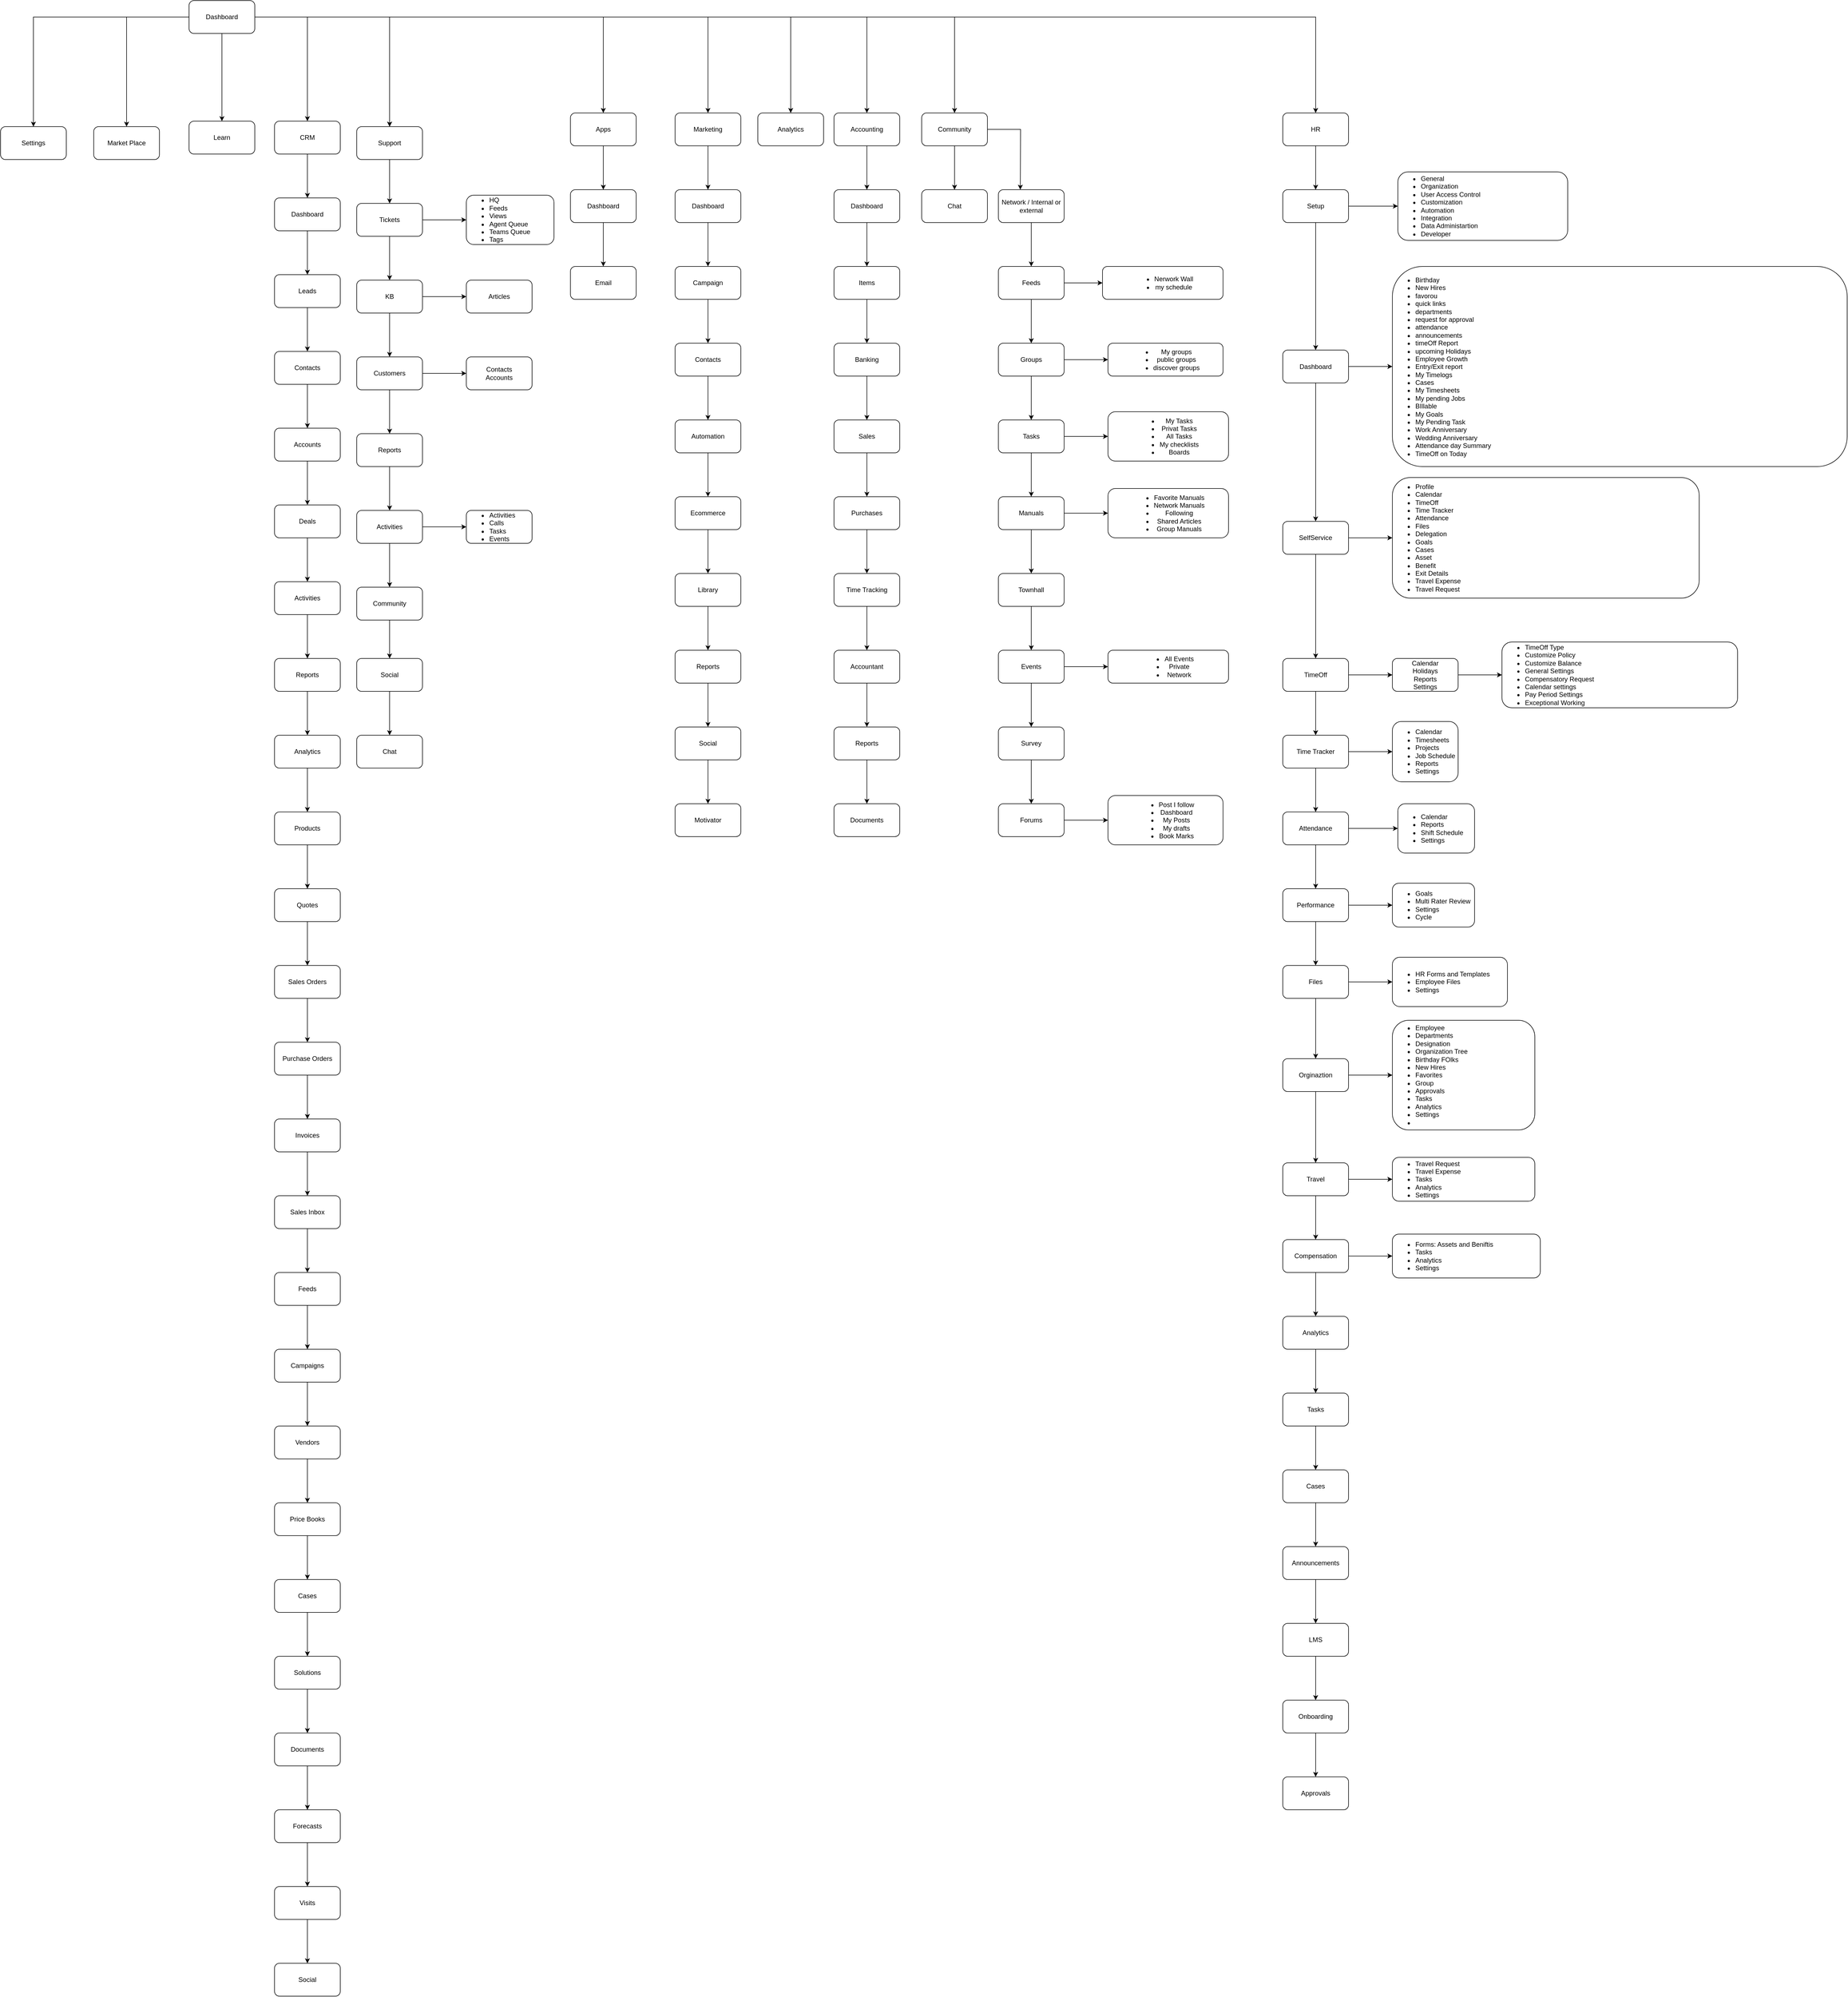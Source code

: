 <mxfile version="13.1.3">
    <diagram id="6hGFLwfOUW9BJ-s0fimq" name="Page-1">
        <mxGraphModel dx="1099" dy="537" grid="1" gridSize="10" guides="1" tooltips="1" connect="1" arrows="1" fold="1" page="1" pageScale="1" pageWidth="827" pageHeight="1169" math="0" shadow="0">
            <root>
                <mxCell id="0"/>
                <mxCell id="1" parent="0"/>
                <mxCell id="5" value="" style="edgeStyle=orthogonalEdgeStyle;rounded=0;orthogonalLoop=1;jettySize=auto;html=1;" parent="1" source="3" target="4" edge="1">
                    <mxGeometry relative="1" as="geometry"/>
                </mxCell>
                <mxCell id="7" value="" style="edgeStyle=orthogonalEdgeStyle;rounded=0;orthogonalLoop=1;jettySize=auto;html=1;" parent="1" source="3" target="6" edge="1">
                    <mxGeometry relative="1" as="geometry"/>
                </mxCell>
                <mxCell id="9" value="" style="edgeStyle=orthogonalEdgeStyle;rounded=0;orthogonalLoop=1;jettySize=auto;html=1;" parent="1" source="3" target="8" edge="1">
                    <mxGeometry relative="1" as="geometry"/>
                </mxCell>
                <mxCell id="11" value="" style="edgeStyle=orthogonalEdgeStyle;rounded=0;orthogonalLoop=1;jettySize=auto;html=1;" parent="1" source="3" target="10" edge="1">
                    <mxGeometry relative="1" as="geometry"/>
                </mxCell>
                <mxCell id="12" value="" style="edgeStyle=orthogonalEdgeStyle;rounded=0;orthogonalLoop=1;jettySize=auto;html=1;" parent="1" source="3" target="10" edge="1">
                    <mxGeometry relative="1" as="geometry"/>
                </mxCell>
                <mxCell id="14" value="" style="edgeStyle=orthogonalEdgeStyle;rounded=0;orthogonalLoop=1;jettySize=auto;html=1;" parent="1" source="3" target="13" edge="1">
                    <mxGeometry relative="1" as="geometry"/>
                </mxCell>
                <mxCell id="16" value="" style="edgeStyle=orthogonalEdgeStyle;rounded=0;orthogonalLoop=1;jettySize=auto;html=1;" parent="1" source="3" target="15" edge="1">
                    <mxGeometry relative="1" as="geometry"/>
                </mxCell>
                <mxCell id="18" value="" style="edgeStyle=orthogonalEdgeStyle;rounded=0;orthogonalLoop=1;jettySize=auto;html=1;" parent="1" source="3" target="17" edge="1">
                    <mxGeometry relative="1" as="geometry"/>
                </mxCell>
                <mxCell id="20" value="" style="edgeStyle=orthogonalEdgeStyle;rounded=0;orthogonalLoop=1;jettySize=auto;html=1;" parent="1" source="3" target="19" edge="1">
                    <mxGeometry relative="1" as="geometry"/>
                </mxCell>
                <mxCell id="22" style="edgeStyle=orthogonalEdgeStyle;rounded=0;orthogonalLoop=1;jettySize=auto;html=1;entryX=0.5;entryY=0;entryDx=0;entryDy=0;" edge="1" parent="1" source="3" target="21">
                    <mxGeometry relative="1" as="geometry"/>
                </mxCell>
                <mxCell id="56" style="edgeStyle=orthogonalEdgeStyle;rounded=0;orthogonalLoop=1;jettySize=auto;html=1;entryX=0.5;entryY=0;entryDx=0;entryDy=0;" edge="1" parent="1" source="3" target="55">
                    <mxGeometry relative="1" as="geometry"/>
                </mxCell>
                <mxCell id="169" style="edgeStyle=orthogonalEdgeStyle;rounded=0;orthogonalLoop=1;jettySize=auto;html=1;" edge="1" parent="1" source="3" target="168">
                    <mxGeometry relative="1" as="geometry"/>
                </mxCell>
                <mxCell id="3" value="Dashboard" style="rounded=1;whiteSpace=wrap;html=1;" parent="1" vertex="1">
                    <mxGeometry x="354" y="40" width="120" height="60" as="geometry"/>
                </mxCell>
                <mxCell id="19" value="Learn" style="rounded=1;whiteSpace=wrap;html=1;" parent="1" vertex="1">
                    <mxGeometry x="354" y="260" width="120" height="60" as="geometry"/>
                </mxCell>
                <mxCell id="165" value="" style="edgeStyle=orthogonalEdgeStyle;rounded=0;orthogonalLoop=1;jettySize=auto;html=1;" edge="1" parent="1" source="17" target="164">
                    <mxGeometry relative="1" as="geometry"/>
                </mxCell>
                <mxCell id="17" value="Apps" style="rounded=1;whiteSpace=wrap;html=1;" parent="1" vertex="1">
                    <mxGeometry x="1050" y="245" width="120" height="60" as="geometry"/>
                </mxCell>
                <mxCell id="167" value="" style="edgeStyle=orthogonalEdgeStyle;rounded=0;orthogonalLoop=1;jettySize=auto;html=1;" edge="1" parent="1" source="164" target="166">
                    <mxGeometry relative="1" as="geometry"/>
                </mxCell>
                <mxCell id="164" value="Dashboard" style="rounded=1;whiteSpace=wrap;html=1;" vertex="1" parent="1">
                    <mxGeometry x="1050" y="385" width="120" height="60" as="geometry"/>
                </mxCell>
                <mxCell id="166" value="Email" style="rounded=1;whiteSpace=wrap;html=1;" vertex="1" parent="1">
                    <mxGeometry x="1050" y="525" width="120" height="60" as="geometry"/>
                </mxCell>
                <mxCell id="93" value="" style="edgeStyle=orthogonalEdgeStyle;rounded=0;orthogonalLoop=1;jettySize=auto;html=1;" edge="1" parent="1" source="15" target="92">
                    <mxGeometry relative="1" as="geometry"/>
                </mxCell>
                <mxCell id="15" value="CRM" style="rounded=1;whiteSpace=wrap;html=1;" parent="1" vertex="1">
                    <mxGeometry x="510" y="260" width="120" height="60" as="geometry"/>
                </mxCell>
                <mxCell id="95" value="" style="edgeStyle=orthogonalEdgeStyle;rounded=0;orthogonalLoop=1;jettySize=auto;html=1;" edge="1" parent="1" source="92" target="94">
                    <mxGeometry relative="1" as="geometry"/>
                </mxCell>
                <mxCell id="92" value="Dashboard" style="rounded=1;whiteSpace=wrap;html=1;" vertex="1" parent="1">
                    <mxGeometry x="510" y="400" width="120" height="60" as="geometry"/>
                </mxCell>
                <mxCell id="97" value="" style="edgeStyle=orthogonalEdgeStyle;rounded=0;orthogonalLoop=1;jettySize=auto;html=1;" edge="1" parent="1" source="94" target="96">
                    <mxGeometry relative="1" as="geometry"/>
                </mxCell>
                <mxCell id="94" value="Leads" style="rounded=1;whiteSpace=wrap;html=1;" vertex="1" parent="1">
                    <mxGeometry x="510" y="540" width="120" height="60" as="geometry"/>
                </mxCell>
                <mxCell id="99" value="" style="edgeStyle=orthogonalEdgeStyle;rounded=0;orthogonalLoop=1;jettySize=auto;html=1;" edge="1" parent="1" source="96" target="98">
                    <mxGeometry relative="1" as="geometry"/>
                </mxCell>
                <mxCell id="96" value="Contacts" style="rounded=1;whiteSpace=wrap;html=1;" vertex="1" parent="1">
                    <mxGeometry x="510" y="680" width="120" height="60" as="geometry"/>
                </mxCell>
                <mxCell id="101" value="" style="edgeStyle=orthogonalEdgeStyle;rounded=0;orthogonalLoop=1;jettySize=auto;html=1;" edge="1" parent="1" source="98" target="100">
                    <mxGeometry relative="1" as="geometry"/>
                </mxCell>
                <mxCell id="98" value="Accounts" style="rounded=1;whiteSpace=wrap;html=1;" vertex="1" parent="1">
                    <mxGeometry x="510" y="820" width="120" height="60" as="geometry"/>
                </mxCell>
                <mxCell id="103" value="" style="edgeStyle=orthogonalEdgeStyle;rounded=0;orthogonalLoop=1;jettySize=auto;html=1;" edge="1" parent="1" source="100" target="102">
                    <mxGeometry relative="1" as="geometry"/>
                </mxCell>
                <mxCell id="100" value="Deals" style="rounded=1;whiteSpace=wrap;html=1;" vertex="1" parent="1">
                    <mxGeometry x="510" y="960" width="120" height="60" as="geometry"/>
                </mxCell>
                <mxCell id="105" value="" style="edgeStyle=orthogonalEdgeStyle;rounded=0;orthogonalLoop=1;jettySize=auto;html=1;" edge="1" parent="1" source="102" target="104">
                    <mxGeometry relative="1" as="geometry"/>
                </mxCell>
                <mxCell id="102" value="Activities" style="rounded=1;whiteSpace=wrap;html=1;" vertex="1" parent="1">
                    <mxGeometry x="510" y="1100" width="120" height="60" as="geometry"/>
                </mxCell>
                <mxCell id="107" value="" style="edgeStyle=orthogonalEdgeStyle;rounded=0;orthogonalLoop=1;jettySize=auto;html=1;" edge="1" parent="1" source="104" target="106">
                    <mxGeometry relative="1" as="geometry"/>
                </mxCell>
                <mxCell id="104" value="Reports" style="rounded=1;whiteSpace=wrap;html=1;" vertex="1" parent="1">
                    <mxGeometry x="510" y="1240" width="120" height="60" as="geometry"/>
                </mxCell>
                <mxCell id="109" value="" style="edgeStyle=orthogonalEdgeStyle;rounded=0;orthogonalLoop=1;jettySize=auto;html=1;" edge="1" parent="1" source="106" target="108">
                    <mxGeometry relative="1" as="geometry"/>
                </mxCell>
                <mxCell id="106" value="Analytics" style="rounded=1;whiteSpace=wrap;html=1;" vertex="1" parent="1">
                    <mxGeometry x="510" y="1380" width="120" height="60" as="geometry"/>
                </mxCell>
                <mxCell id="111" value="" style="edgeStyle=orthogonalEdgeStyle;rounded=0;orthogonalLoop=1;jettySize=auto;html=1;" edge="1" parent="1" source="108" target="110">
                    <mxGeometry relative="1" as="geometry"/>
                </mxCell>
                <mxCell id="108" value="Products" style="rounded=1;whiteSpace=wrap;html=1;" vertex="1" parent="1">
                    <mxGeometry x="510" y="1520" width="120" height="60" as="geometry"/>
                </mxCell>
                <mxCell id="113" value="" style="edgeStyle=orthogonalEdgeStyle;rounded=0;orthogonalLoop=1;jettySize=auto;html=1;" edge="1" parent="1" source="110" target="112">
                    <mxGeometry relative="1" as="geometry"/>
                </mxCell>
                <mxCell id="110" value="Quotes" style="rounded=1;whiteSpace=wrap;html=1;" vertex="1" parent="1">
                    <mxGeometry x="510" y="1660" width="120" height="60" as="geometry"/>
                </mxCell>
                <mxCell id="115" value="" style="edgeStyle=orthogonalEdgeStyle;rounded=0;orthogonalLoop=1;jettySize=auto;html=1;" edge="1" parent="1" source="112" target="114">
                    <mxGeometry relative="1" as="geometry"/>
                </mxCell>
                <mxCell id="112" value="Sales Orders" style="rounded=1;whiteSpace=wrap;html=1;" vertex="1" parent="1">
                    <mxGeometry x="510" y="1800" width="120" height="60" as="geometry"/>
                </mxCell>
                <mxCell id="117" value="" style="edgeStyle=orthogonalEdgeStyle;rounded=0;orthogonalLoop=1;jettySize=auto;html=1;" edge="1" parent="1" source="114" target="116">
                    <mxGeometry relative="1" as="geometry"/>
                </mxCell>
                <mxCell id="114" value="Purchase Orders" style="rounded=1;whiteSpace=wrap;html=1;" vertex="1" parent="1">
                    <mxGeometry x="510" y="1940" width="120" height="60" as="geometry"/>
                </mxCell>
                <mxCell id="119" value="" style="edgeStyle=orthogonalEdgeStyle;rounded=0;orthogonalLoop=1;jettySize=auto;html=1;" edge="1" parent="1" source="116" target="118">
                    <mxGeometry relative="1" as="geometry"/>
                </mxCell>
                <mxCell id="116" value="Invoices" style="rounded=1;whiteSpace=wrap;html=1;" vertex="1" parent="1">
                    <mxGeometry x="510" y="2080" width="120" height="60" as="geometry"/>
                </mxCell>
                <mxCell id="121" value="" style="edgeStyle=orthogonalEdgeStyle;rounded=0;orthogonalLoop=1;jettySize=auto;html=1;" edge="1" parent="1" source="118" target="120">
                    <mxGeometry relative="1" as="geometry"/>
                </mxCell>
                <mxCell id="118" value="Sales Inbox" style="rounded=1;whiteSpace=wrap;html=1;" vertex="1" parent="1">
                    <mxGeometry x="510" y="2220" width="120" height="60" as="geometry"/>
                </mxCell>
                <mxCell id="123" value="" style="edgeStyle=orthogonalEdgeStyle;rounded=0;orthogonalLoop=1;jettySize=auto;html=1;" edge="1" parent="1" source="120" target="122">
                    <mxGeometry relative="1" as="geometry"/>
                </mxCell>
                <mxCell id="120" value="Feeds" style="rounded=1;whiteSpace=wrap;html=1;" vertex="1" parent="1">
                    <mxGeometry x="510" y="2360" width="120" height="60" as="geometry"/>
                </mxCell>
                <mxCell id="125" value="" style="edgeStyle=orthogonalEdgeStyle;rounded=0;orthogonalLoop=1;jettySize=auto;html=1;" edge="1" parent="1" source="122" target="124">
                    <mxGeometry relative="1" as="geometry"/>
                </mxCell>
                <mxCell id="122" value="Campaigns" style="rounded=1;whiteSpace=wrap;html=1;" vertex="1" parent="1">
                    <mxGeometry x="510" y="2500" width="120" height="60" as="geometry"/>
                </mxCell>
                <mxCell id="127" value="" style="edgeStyle=orthogonalEdgeStyle;rounded=0;orthogonalLoop=1;jettySize=auto;html=1;" edge="1" parent="1" source="124" target="126">
                    <mxGeometry relative="1" as="geometry"/>
                </mxCell>
                <mxCell id="124" value="Vendors" style="rounded=1;whiteSpace=wrap;html=1;" vertex="1" parent="1">
                    <mxGeometry x="510" y="2640" width="120" height="60" as="geometry"/>
                </mxCell>
                <mxCell id="129" value="" style="edgeStyle=orthogonalEdgeStyle;rounded=0;orthogonalLoop=1;jettySize=auto;html=1;" edge="1" parent="1" source="126" target="128">
                    <mxGeometry relative="1" as="geometry"/>
                </mxCell>
                <mxCell id="126" value="Price Books" style="rounded=1;whiteSpace=wrap;html=1;" vertex="1" parent="1">
                    <mxGeometry x="510" y="2780" width="120" height="60" as="geometry"/>
                </mxCell>
                <mxCell id="131" value="" style="edgeStyle=orthogonalEdgeStyle;rounded=0;orthogonalLoop=1;jettySize=auto;html=1;" edge="1" parent="1" source="128" target="130">
                    <mxGeometry relative="1" as="geometry"/>
                </mxCell>
                <mxCell id="128" value="Cases" style="rounded=1;whiteSpace=wrap;html=1;" vertex="1" parent="1">
                    <mxGeometry x="510" y="2920" width="120" height="60" as="geometry"/>
                </mxCell>
                <mxCell id="133" value="" style="edgeStyle=orthogonalEdgeStyle;rounded=0;orthogonalLoop=1;jettySize=auto;html=1;" edge="1" parent="1" source="130" target="132">
                    <mxGeometry relative="1" as="geometry"/>
                </mxCell>
                <mxCell id="130" value="Solutions" style="rounded=1;whiteSpace=wrap;html=1;" vertex="1" parent="1">
                    <mxGeometry x="510" y="3060" width="120" height="60" as="geometry"/>
                </mxCell>
                <mxCell id="135" value="" style="edgeStyle=orthogonalEdgeStyle;rounded=0;orthogonalLoop=1;jettySize=auto;html=1;" edge="1" parent="1" source="132" target="134">
                    <mxGeometry relative="1" as="geometry"/>
                </mxCell>
                <mxCell id="132" value="Documents" style="rounded=1;whiteSpace=wrap;html=1;" vertex="1" parent="1">
                    <mxGeometry x="510" y="3200" width="120" height="60" as="geometry"/>
                </mxCell>
                <mxCell id="137" value="" style="edgeStyle=orthogonalEdgeStyle;rounded=0;orthogonalLoop=1;jettySize=auto;html=1;" edge="1" parent="1" source="134" target="136">
                    <mxGeometry relative="1" as="geometry"/>
                </mxCell>
                <mxCell id="134" value="Forecasts" style="rounded=1;whiteSpace=wrap;html=1;" vertex="1" parent="1">
                    <mxGeometry x="510" y="3340" width="120" height="60" as="geometry"/>
                </mxCell>
                <mxCell id="139" value="" style="edgeStyle=orthogonalEdgeStyle;rounded=0;orthogonalLoop=1;jettySize=auto;html=1;" edge="1" parent="1" source="136" target="138">
                    <mxGeometry relative="1" as="geometry"/>
                </mxCell>
                <mxCell id="136" value="Visits" style="rounded=1;whiteSpace=wrap;html=1;" vertex="1" parent="1">
                    <mxGeometry x="510" y="3480" width="120" height="60" as="geometry"/>
                </mxCell>
                <mxCell id="138" value="Social" style="rounded=1;whiteSpace=wrap;html=1;" vertex="1" parent="1">
                    <mxGeometry x="510" y="3620" width="120" height="60" as="geometry"/>
                </mxCell>
                <mxCell id="13" value="Analytics" style="rounded=1;whiteSpace=wrap;html=1;" parent="1" vertex="1">
                    <mxGeometry x="1392" y="245" width="120" height="60" as="geometry"/>
                </mxCell>
                <mxCell id="141" value="" style="edgeStyle=orthogonalEdgeStyle;rounded=0;orthogonalLoop=1;jettySize=auto;html=1;" edge="1" parent="1" source="10" target="140">
                    <mxGeometry relative="1" as="geometry"/>
                </mxCell>
                <mxCell id="10" value="Support" style="rounded=1;whiteSpace=wrap;html=1;" parent="1" vertex="1">
                    <mxGeometry x="660" y="270" width="120" height="60" as="geometry"/>
                </mxCell>
                <mxCell id="143" value="" style="edgeStyle=orthogonalEdgeStyle;rounded=0;orthogonalLoop=1;jettySize=auto;html=1;" edge="1" parent="1" source="140" target="142">
                    <mxGeometry relative="1" as="geometry"/>
                </mxCell>
                <mxCell id="145" value="" style="edgeStyle=orthogonalEdgeStyle;rounded=0;orthogonalLoop=1;jettySize=auto;html=1;" edge="1" parent="1" source="140" target="144">
                    <mxGeometry relative="1" as="geometry"/>
                </mxCell>
                <mxCell id="140" value="Tickets" style="rounded=1;whiteSpace=wrap;html=1;" vertex="1" parent="1">
                    <mxGeometry x="660" y="410" width="120" height="60" as="geometry"/>
                </mxCell>
                <mxCell id="147" value="" style="edgeStyle=orthogonalEdgeStyle;rounded=0;orthogonalLoop=1;jettySize=auto;html=1;" edge="1" parent="1" source="144" target="146">
                    <mxGeometry relative="1" as="geometry"/>
                </mxCell>
                <mxCell id="149" value="" style="edgeStyle=orthogonalEdgeStyle;rounded=0;orthogonalLoop=1;jettySize=auto;html=1;" edge="1" parent="1" source="144" target="148">
                    <mxGeometry relative="1" as="geometry"/>
                </mxCell>
                <mxCell id="144" value="KB" style="rounded=1;whiteSpace=wrap;html=1;" vertex="1" parent="1">
                    <mxGeometry x="660" y="550" width="120" height="60" as="geometry"/>
                </mxCell>
                <mxCell id="151" value="" style="edgeStyle=orthogonalEdgeStyle;rounded=0;orthogonalLoop=1;jettySize=auto;html=1;" edge="1" parent="1" source="148" target="150">
                    <mxGeometry relative="1" as="geometry"/>
                </mxCell>
                <mxCell id="153" value="" style="edgeStyle=orthogonalEdgeStyle;rounded=0;orthogonalLoop=1;jettySize=auto;html=1;" edge="1" parent="1" source="148" target="152">
                    <mxGeometry relative="1" as="geometry"/>
                </mxCell>
                <mxCell id="148" value="Customers" style="rounded=1;whiteSpace=wrap;html=1;" vertex="1" parent="1">
                    <mxGeometry x="660" y="690" width="120" height="60" as="geometry"/>
                </mxCell>
                <mxCell id="155" value="" style="edgeStyle=orthogonalEdgeStyle;rounded=0;orthogonalLoop=1;jettySize=auto;html=1;" edge="1" parent="1" source="152" target="154">
                    <mxGeometry relative="1" as="geometry"/>
                </mxCell>
                <mxCell id="152" value="Reports" style="rounded=1;whiteSpace=wrap;html=1;" vertex="1" parent="1">
                    <mxGeometry x="660" y="830" width="120" height="60" as="geometry"/>
                </mxCell>
                <mxCell id="157" value="" style="edgeStyle=orthogonalEdgeStyle;rounded=0;orthogonalLoop=1;jettySize=auto;html=1;" edge="1" parent="1" source="154" target="156">
                    <mxGeometry relative="1" as="geometry"/>
                </mxCell>
                <mxCell id="159" value="" style="edgeStyle=orthogonalEdgeStyle;rounded=0;orthogonalLoop=1;jettySize=auto;html=1;" edge="1" parent="1" source="154" target="158">
                    <mxGeometry relative="1" as="geometry"/>
                </mxCell>
                <mxCell id="154" value="Activities" style="rounded=1;whiteSpace=wrap;html=1;" vertex="1" parent="1">
                    <mxGeometry x="660" y="970" width="120" height="60" as="geometry"/>
                </mxCell>
                <mxCell id="161" value="" style="edgeStyle=orthogonalEdgeStyle;rounded=0;orthogonalLoop=1;jettySize=auto;html=1;" edge="1" parent="1" source="158" target="160">
                    <mxGeometry relative="1" as="geometry"/>
                </mxCell>
                <mxCell id="158" value="Community" style="rounded=1;whiteSpace=wrap;html=1;" vertex="1" parent="1">
                    <mxGeometry x="660" y="1110" width="120" height="60" as="geometry"/>
                </mxCell>
                <mxCell id="163" value="" style="edgeStyle=orthogonalEdgeStyle;rounded=0;orthogonalLoop=1;jettySize=auto;html=1;" edge="1" parent="1" source="160" target="162">
                    <mxGeometry relative="1" as="geometry"/>
                </mxCell>
                <mxCell id="160" value="Social" style="rounded=1;whiteSpace=wrap;html=1;" vertex="1" parent="1">
                    <mxGeometry x="660" y="1240" width="120" height="60" as="geometry"/>
                </mxCell>
                <mxCell id="162" value="Chat" style="rounded=1;whiteSpace=wrap;html=1;" vertex="1" parent="1">
                    <mxGeometry x="660" y="1380" width="120" height="60" as="geometry"/>
                </mxCell>
                <mxCell id="156" value="&lt;ul&gt;&lt;li&gt;Activities&lt;/li&gt;&lt;li&gt;Calls&lt;/li&gt;&lt;li&gt;Tasks&lt;/li&gt;&lt;li&gt;Events&lt;/li&gt;&lt;/ul&gt;" style="rounded=1;whiteSpace=wrap;html=1;align=left;" vertex="1" parent="1">
                    <mxGeometry x="860" y="970" width="120" height="60" as="geometry"/>
                </mxCell>
                <mxCell id="150" value="Contacts&lt;br&gt;Accounts" style="rounded=1;whiteSpace=wrap;html=1;" vertex="1" parent="1">
                    <mxGeometry x="860" y="690" width="120" height="60" as="geometry"/>
                </mxCell>
                <mxCell id="146" value="Articles" style="rounded=1;whiteSpace=wrap;html=1;" vertex="1" parent="1">
                    <mxGeometry x="860" y="550" width="120" height="60" as="geometry"/>
                </mxCell>
                <mxCell id="142" value="&lt;ul&gt;&lt;li&gt;HQ&lt;/li&gt;&lt;li&gt;Feeds&lt;/li&gt;&lt;li&gt;Views&lt;/li&gt;&lt;li&gt;Agent Queue&lt;/li&gt;&lt;li&gt;Teams Queue&lt;/li&gt;&lt;li&gt;Tags&lt;/li&gt;&lt;/ul&gt;" style="rounded=1;whiteSpace=wrap;html=1;align=left;" vertex="1" parent="1">
                    <mxGeometry x="860" y="395" width="160" height="90" as="geometry"/>
                </mxCell>
                <mxCell id="8" value="Market Place" style="rounded=1;whiteSpace=wrap;html=1;" parent="1" vertex="1">
                    <mxGeometry x="180" y="270" width="120" height="60" as="geometry"/>
                </mxCell>
                <mxCell id="42" value="" style="edgeStyle=orthogonalEdgeStyle;rounded=0;orthogonalLoop=1;jettySize=auto;html=1;" edge="1" parent="1" source="6" target="41">
                    <mxGeometry relative="1" as="geometry"/>
                </mxCell>
                <mxCell id="6" value="Marketing" style="rounded=1;whiteSpace=wrap;html=1;" parent="1" vertex="1">
                    <mxGeometry x="1241" y="245" width="120" height="60" as="geometry"/>
                </mxCell>
                <mxCell id="44" value="" style="edgeStyle=orthogonalEdgeStyle;rounded=0;orthogonalLoop=1;jettySize=auto;html=1;" edge="1" parent="1" source="41" target="43">
                    <mxGeometry relative="1" as="geometry"/>
                </mxCell>
                <mxCell id="41" value="Dashboard" style="rounded=1;whiteSpace=wrap;html=1;" vertex="1" parent="1">
                    <mxGeometry x="1241" y="385" width="120" height="60" as="geometry"/>
                </mxCell>
                <mxCell id="46" value="" style="edgeStyle=orthogonalEdgeStyle;rounded=0;orthogonalLoop=1;jettySize=auto;html=1;" edge="1" parent="1" source="43" target="45">
                    <mxGeometry relative="1" as="geometry"/>
                </mxCell>
                <mxCell id="43" value="Campaign" style="rounded=1;whiteSpace=wrap;html=1;" vertex="1" parent="1">
                    <mxGeometry x="1241" y="525" width="120" height="60" as="geometry"/>
                </mxCell>
                <mxCell id="48" value="" style="edgeStyle=orthogonalEdgeStyle;rounded=0;orthogonalLoop=1;jettySize=auto;html=1;" edge="1" parent="1" source="45" target="47">
                    <mxGeometry relative="1" as="geometry"/>
                </mxCell>
                <mxCell id="45" value="Contacts" style="rounded=1;whiteSpace=wrap;html=1;" vertex="1" parent="1">
                    <mxGeometry x="1241" y="665" width="120" height="60" as="geometry"/>
                </mxCell>
                <mxCell id="50" value="" style="edgeStyle=orthogonalEdgeStyle;rounded=0;orthogonalLoop=1;jettySize=auto;html=1;" edge="1" parent="1" source="47" target="49">
                    <mxGeometry relative="1" as="geometry"/>
                </mxCell>
                <mxCell id="47" value="Automation" style="rounded=1;whiteSpace=wrap;html=1;" vertex="1" parent="1">
                    <mxGeometry x="1241" y="805" width="120" height="60" as="geometry"/>
                </mxCell>
                <mxCell id="52" value="" style="edgeStyle=orthogonalEdgeStyle;rounded=0;orthogonalLoop=1;jettySize=auto;html=1;" edge="1" parent="1" source="49" target="51">
                    <mxGeometry relative="1" as="geometry"/>
                </mxCell>
                <mxCell id="49" value="Ecommerce" style="rounded=1;whiteSpace=wrap;html=1;" vertex="1" parent="1">
                    <mxGeometry x="1241" y="945" width="120" height="60" as="geometry"/>
                </mxCell>
                <mxCell id="54" value="" style="edgeStyle=orthogonalEdgeStyle;rounded=0;orthogonalLoop=1;jettySize=auto;html=1;" edge="1" parent="1" source="51" target="53">
                    <mxGeometry relative="1" as="geometry"/>
                </mxCell>
                <mxCell id="51" value="Library" style="rounded=1;whiteSpace=wrap;html=1;" vertex="1" parent="1">
                    <mxGeometry x="1241" y="1085" width="120" height="60" as="geometry"/>
                </mxCell>
                <mxCell id="231" value="" style="edgeStyle=orthogonalEdgeStyle;rounded=0;orthogonalLoop=1;jettySize=auto;html=1;" edge="1" parent="1" source="53" target="230">
                    <mxGeometry relative="1" as="geometry"/>
                </mxCell>
                <mxCell id="53" value="Reports" style="rounded=1;whiteSpace=wrap;html=1;" vertex="1" parent="1">
                    <mxGeometry x="1241" y="1225" width="120" height="60" as="geometry"/>
                </mxCell>
                <mxCell id="233" value="" style="edgeStyle=orthogonalEdgeStyle;rounded=0;orthogonalLoop=1;jettySize=auto;html=1;" edge="1" parent="1" source="230" target="232">
                    <mxGeometry relative="1" as="geometry"/>
                </mxCell>
                <mxCell id="230" value="Social" style="rounded=1;whiteSpace=wrap;html=1;" vertex="1" parent="1">
                    <mxGeometry x="1241" y="1365" width="120" height="60" as="geometry"/>
                </mxCell>
                <mxCell id="232" value="Motivator" style="rounded=1;whiteSpace=wrap;html=1;" vertex="1" parent="1">
                    <mxGeometry x="1241" y="1505" width="120" height="60" as="geometry"/>
                </mxCell>
                <mxCell id="4" value="Settings" style="rounded=1;whiteSpace=wrap;html=1;" parent="1" vertex="1">
                    <mxGeometry x="10" y="270" width="120" height="60" as="geometry"/>
                </mxCell>
                <mxCell id="24" value="" style="edgeStyle=orthogonalEdgeStyle;rounded=0;orthogonalLoop=1;jettySize=auto;html=1;" edge="1" parent="1" source="21" target="23">
                    <mxGeometry relative="1" as="geometry"/>
                </mxCell>
                <mxCell id="21" value="Accounting" style="rounded=1;whiteSpace=wrap;html=1;" vertex="1" parent="1">
                    <mxGeometry x="1531" y="245" width="120" height="60" as="geometry"/>
                </mxCell>
                <mxCell id="26" value="" style="edgeStyle=orthogonalEdgeStyle;rounded=0;orthogonalLoop=1;jettySize=auto;html=1;" edge="1" parent="1" source="23" target="25">
                    <mxGeometry relative="1" as="geometry"/>
                </mxCell>
                <mxCell id="23" value="Dashboard" style="rounded=1;whiteSpace=wrap;html=1;" vertex="1" parent="1">
                    <mxGeometry x="1531" y="385" width="120" height="60" as="geometry"/>
                </mxCell>
                <mxCell id="28" value="" style="edgeStyle=orthogonalEdgeStyle;rounded=0;orthogonalLoop=1;jettySize=auto;html=1;" edge="1" parent="1" source="25" target="27">
                    <mxGeometry relative="1" as="geometry"/>
                </mxCell>
                <mxCell id="25" value="Items" style="rounded=1;whiteSpace=wrap;html=1;" vertex="1" parent="1">
                    <mxGeometry x="1531" y="525" width="120" height="60" as="geometry"/>
                </mxCell>
                <mxCell id="30" value="" style="edgeStyle=orthogonalEdgeStyle;rounded=0;orthogonalLoop=1;jettySize=auto;html=1;" edge="1" parent="1" source="27" target="29">
                    <mxGeometry relative="1" as="geometry"/>
                </mxCell>
                <mxCell id="27" value="Banking" style="rounded=1;whiteSpace=wrap;html=1;" vertex="1" parent="1">
                    <mxGeometry x="1531" y="665" width="120" height="60" as="geometry"/>
                </mxCell>
                <mxCell id="32" value="" style="edgeStyle=orthogonalEdgeStyle;rounded=0;orthogonalLoop=1;jettySize=auto;html=1;" edge="1" parent="1" source="29" target="31">
                    <mxGeometry relative="1" as="geometry"/>
                </mxCell>
                <mxCell id="29" value="Sales" style="rounded=1;whiteSpace=wrap;html=1;" vertex="1" parent="1">
                    <mxGeometry x="1531" y="805" width="120" height="60" as="geometry"/>
                </mxCell>
                <mxCell id="34" value="" style="edgeStyle=orthogonalEdgeStyle;rounded=0;orthogonalLoop=1;jettySize=auto;html=1;" edge="1" parent="1" source="31" target="33">
                    <mxGeometry relative="1" as="geometry"/>
                </mxCell>
                <mxCell id="31" value="Purchases" style="rounded=1;whiteSpace=wrap;html=1;" vertex="1" parent="1">
                    <mxGeometry x="1531" y="945" width="120" height="60" as="geometry"/>
                </mxCell>
                <mxCell id="36" value="" style="edgeStyle=orthogonalEdgeStyle;rounded=0;orthogonalLoop=1;jettySize=auto;html=1;" edge="1" parent="1" source="33" target="35">
                    <mxGeometry relative="1" as="geometry"/>
                </mxCell>
                <mxCell id="33" value="Time Tracking" style="rounded=1;whiteSpace=wrap;html=1;" vertex="1" parent="1">
                    <mxGeometry x="1531" y="1085" width="120" height="60" as="geometry"/>
                </mxCell>
                <mxCell id="38" value="" style="edgeStyle=orthogonalEdgeStyle;rounded=0;orthogonalLoop=1;jettySize=auto;html=1;" edge="1" parent="1" source="35" target="37">
                    <mxGeometry relative="1" as="geometry"/>
                </mxCell>
                <mxCell id="35" value="Accountant" style="rounded=1;whiteSpace=wrap;html=1;" vertex="1" parent="1">
                    <mxGeometry x="1531" y="1225" width="120" height="60" as="geometry"/>
                </mxCell>
                <mxCell id="40" value="" style="edgeStyle=orthogonalEdgeStyle;rounded=0;orthogonalLoop=1;jettySize=auto;html=1;" edge="1" parent="1" source="37" target="39">
                    <mxGeometry relative="1" as="geometry"/>
                </mxCell>
                <mxCell id="37" value="Reports" style="rounded=1;whiteSpace=wrap;html=1;" vertex="1" parent="1">
                    <mxGeometry x="1531" y="1365" width="120" height="60" as="geometry"/>
                </mxCell>
                <mxCell id="39" value="Documents" style="rounded=1;whiteSpace=wrap;html=1;" vertex="1" parent="1">
                    <mxGeometry x="1531" y="1505" width="120" height="60" as="geometry"/>
                </mxCell>
                <mxCell id="58" value="" style="edgeStyle=orthogonalEdgeStyle;rounded=0;orthogonalLoop=1;jettySize=auto;html=1;" edge="1" parent="1" source="55" target="57">
                    <mxGeometry relative="1" as="geometry"/>
                </mxCell>
                <mxCell id="61" style="edgeStyle=orthogonalEdgeStyle;rounded=0;orthogonalLoop=1;jettySize=auto;html=1;" edge="1" parent="1" source="55">
                    <mxGeometry relative="1" as="geometry">
                        <mxPoint x="1871" y="385" as="targetPoint"/>
                    </mxGeometry>
                </mxCell>
                <mxCell id="55" value="Community" style="rounded=1;whiteSpace=wrap;html=1;" vertex="1" parent="1">
                    <mxGeometry x="1691" y="245" width="120" height="60" as="geometry"/>
                </mxCell>
                <mxCell id="57" value="Chat" style="rounded=1;whiteSpace=wrap;html=1;" vertex="1" parent="1">
                    <mxGeometry x="1691" y="385" width="120" height="60" as="geometry"/>
                </mxCell>
                <mxCell id="64" value="" style="edgeStyle=orthogonalEdgeStyle;rounded=0;orthogonalLoop=1;jettySize=auto;html=1;" edge="1" parent="1" source="62" target="63">
                    <mxGeometry relative="1" as="geometry"/>
                </mxCell>
                <mxCell id="62" value="Network / Internal or external" style="rounded=1;whiteSpace=wrap;html=1;" vertex="1" parent="1">
                    <mxGeometry x="1831" y="385" width="120" height="60" as="geometry"/>
                </mxCell>
                <mxCell id="66" value="" style="edgeStyle=orthogonalEdgeStyle;rounded=0;orthogonalLoop=1;jettySize=auto;html=1;" edge="1" parent="1" source="63" target="65">
                    <mxGeometry relative="1" as="geometry"/>
                </mxCell>
                <mxCell id="69" value="" style="edgeStyle=orthogonalEdgeStyle;rounded=0;orthogonalLoop=1;jettySize=auto;html=1;" edge="1" parent="1" source="63" target="68">
                    <mxGeometry relative="1" as="geometry"/>
                </mxCell>
                <mxCell id="63" value="Feeds" style="rounded=1;whiteSpace=wrap;html=1;" vertex="1" parent="1">
                    <mxGeometry x="1831" y="525" width="120" height="60" as="geometry"/>
                </mxCell>
                <mxCell id="71" value="" style="edgeStyle=orthogonalEdgeStyle;rounded=0;orthogonalLoop=1;jettySize=auto;html=1;" edge="1" parent="1" source="68" target="70">
                    <mxGeometry relative="1" as="geometry"/>
                </mxCell>
                <mxCell id="73" value="" style="edgeStyle=orthogonalEdgeStyle;rounded=0;orthogonalLoop=1;jettySize=auto;html=1;" edge="1" parent="1" source="68" target="72">
                    <mxGeometry relative="1" as="geometry"/>
                </mxCell>
                <mxCell id="68" value="Groups" style="rounded=1;whiteSpace=wrap;html=1;" vertex="1" parent="1">
                    <mxGeometry x="1831" y="665" width="120" height="60" as="geometry"/>
                </mxCell>
                <mxCell id="75" value="" style="edgeStyle=orthogonalEdgeStyle;rounded=0;orthogonalLoop=1;jettySize=auto;html=1;" edge="1" parent="1" source="72" target="74">
                    <mxGeometry relative="1" as="geometry"/>
                </mxCell>
                <mxCell id="77" value="" style="edgeStyle=orthogonalEdgeStyle;rounded=0;orthogonalLoop=1;jettySize=auto;html=1;" edge="1" parent="1" source="72" target="76">
                    <mxGeometry relative="1" as="geometry"/>
                </mxCell>
                <mxCell id="72" value="Tasks" style="rounded=1;whiteSpace=wrap;html=1;" vertex="1" parent="1">
                    <mxGeometry x="1831" y="805" width="120" height="60" as="geometry"/>
                </mxCell>
                <mxCell id="79" value="" style="edgeStyle=orthogonalEdgeStyle;rounded=0;orthogonalLoop=1;jettySize=auto;html=1;" edge="1" parent="1" source="76" target="78">
                    <mxGeometry relative="1" as="geometry"/>
                </mxCell>
                <mxCell id="81" value="" style="edgeStyle=orthogonalEdgeStyle;rounded=0;orthogonalLoop=1;jettySize=auto;html=1;" edge="1" parent="1" source="76" target="80">
                    <mxGeometry relative="1" as="geometry"/>
                </mxCell>
                <mxCell id="76" value="Manuals" style="rounded=1;whiteSpace=wrap;html=1;" vertex="1" parent="1">
                    <mxGeometry x="1831" y="945" width="120" height="60" as="geometry"/>
                </mxCell>
                <mxCell id="83" value="" style="edgeStyle=orthogonalEdgeStyle;rounded=0;orthogonalLoop=1;jettySize=auto;html=1;" edge="1" parent="1" source="80" target="82">
                    <mxGeometry relative="1" as="geometry"/>
                </mxCell>
                <mxCell id="80" value="Townhall" style="rounded=1;whiteSpace=wrap;html=1;" vertex="1" parent="1">
                    <mxGeometry x="1831" y="1085" width="120" height="60" as="geometry"/>
                </mxCell>
                <mxCell id="85" value="" style="edgeStyle=orthogonalEdgeStyle;rounded=0;orthogonalLoop=1;jettySize=auto;html=1;" edge="1" parent="1" source="82" target="84">
                    <mxGeometry relative="1" as="geometry"/>
                </mxCell>
                <mxCell id="87" value="" style="edgeStyle=orthogonalEdgeStyle;rounded=0;orthogonalLoop=1;jettySize=auto;html=1;" edge="1" parent="1" source="82" target="86">
                    <mxGeometry relative="1" as="geometry"/>
                </mxCell>
                <mxCell id="82" value="Events" style="rounded=1;whiteSpace=wrap;html=1;" vertex="1" parent="1">
                    <mxGeometry x="1831" y="1225" width="120" height="60" as="geometry"/>
                </mxCell>
                <mxCell id="89" value="" style="edgeStyle=orthogonalEdgeStyle;rounded=0;orthogonalLoop=1;jettySize=auto;html=1;" edge="1" parent="1" source="86" target="88">
                    <mxGeometry relative="1" as="geometry"/>
                </mxCell>
                <mxCell id="86" value="Survey" style="rounded=1;whiteSpace=wrap;html=1;" vertex="1" parent="1">
                    <mxGeometry x="1831" y="1365" width="120" height="60" as="geometry"/>
                </mxCell>
                <mxCell id="91" value="" style="edgeStyle=orthogonalEdgeStyle;rounded=0;orthogonalLoop=1;jettySize=auto;html=1;" edge="1" parent="1" source="88" target="90">
                    <mxGeometry relative="1" as="geometry"/>
                </mxCell>
                <mxCell id="88" value="Forums" style="rounded=1;whiteSpace=wrap;html=1;" vertex="1" parent="1">
                    <mxGeometry x="1831" y="1505" width="120" height="60" as="geometry"/>
                </mxCell>
                <mxCell id="90" value="&lt;ul&gt;&lt;li&gt;Post I follow&lt;/li&gt;&lt;li&gt;Dashboard&lt;/li&gt;&lt;li&gt;My Posts&lt;/li&gt;&lt;li&gt;My drafts&lt;/li&gt;&lt;li&gt;Book Marks&lt;/li&gt;&lt;/ul&gt;" style="rounded=1;whiteSpace=wrap;html=1;" vertex="1" parent="1">
                    <mxGeometry x="2031" y="1490" width="210" height="90" as="geometry"/>
                </mxCell>
                <mxCell id="84" value="&lt;ul&gt;&lt;li&gt;All Events&lt;/li&gt;&lt;li&gt;Private&lt;/li&gt;&lt;li&gt;Network&lt;/li&gt;&lt;/ul&gt;" style="rounded=1;whiteSpace=wrap;html=1;" vertex="1" parent="1">
                    <mxGeometry x="2031" y="1225" width="220" height="60" as="geometry"/>
                </mxCell>
                <mxCell id="78" value="&lt;ul&gt;&lt;li&gt;Favorite Manuals&lt;/li&gt;&lt;li&gt;Network Manuals&lt;/li&gt;&lt;li&gt;Following&lt;/li&gt;&lt;li&gt;Shared Articles&lt;/li&gt;&lt;li&gt;Group Manuals&lt;/li&gt;&lt;/ul&gt;" style="rounded=1;whiteSpace=wrap;html=1;" vertex="1" parent="1">
                    <mxGeometry x="2031" y="930" width="220" height="90" as="geometry"/>
                </mxCell>
                <mxCell id="74" value="&lt;ul&gt;&lt;li&gt;My Tasks&lt;/li&gt;&lt;li&gt;Privat Tasks&lt;/li&gt;&lt;li&gt;All Tasks&lt;/li&gt;&lt;li&gt;My checklists&lt;/li&gt;&lt;li&gt;Boards&lt;/li&gt;&lt;/ul&gt;" style="rounded=1;whiteSpace=wrap;html=1;" vertex="1" parent="1">
                    <mxGeometry x="2031" y="790" width="220" height="90" as="geometry"/>
                </mxCell>
                <mxCell id="70" value="&lt;ul&gt;&lt;li&gt;My groups&lt;/li&gt;&lt;li&gt;public groups&lt;/li&gt;&lt;li&gt;discover groups&lt;/li&gt;&lt;/ul&gt;" style="rounded=1;whiteSpace=wrap;html=1;" vertex="1" parent="1">
                    <mxGeometry x="2031" y="665" width="210" height="60" as="geometry"/>
                </mxCell>
                <mxCell id="65" value="&lt;ul&gt;&lt;li&gt;Nerwork Wall&lt;/li&gt;&lt;li&gt;my schedule&lt;/li&gt;&lt;/ul&gt;" style="rounded=1;whiteSpace=wrap;html=1;" vertex="1" parent="1">
                    <mxGeometry x="2021" y="525" width="220" height="60" as="geometry"/>
                </mxCell>
                <mxCell id="171" value="" style="edgeStyle=orthogonalEdgeStyle;rounded=0;orthogonalLoop=1;jettySize=auto;html=1;" edge="1" parent="1" source="168" target="170">
                    <mxGeometry relative="1" as="geometry"/>
                </mxCell>
                <mxCell id="168" value="HR" style="rounded=1;whiteSpace=wrap;html=1;" vertex="1" parent="1">
                    <mxGeometry x="2350" y="245" width="120" height="60" as="geometry"/>
                </mxCell>
                <mxCell id="173" value="" style="edgeStyle=orthogonalEdgeStyle;rounded=0;orthogonalLoop=1;jettySize=auto;html=1;" edge="1" parent="1" source="170" target="172">
                    <mxGeometry relative="1" as="geometry"/>
                </mxCell>
                <mxCell id="175" value="" style="edgeStyle=orthogonalEdgeStyle;rounded=0;orthogonalLoop=1;jettySize=auto;html=1;" edge="1" parent="1" source="170" target="174">
                    <mxGeometry relative="1" as="geometry"/>
                </mxCell>
                <mxCell id="170" value="Setup" style="rounded=1;whiteSpace=wrap;html=1;" vertex="1" parent="1">
                    <mxGeometry x="2350" y="385" width="120" height="60" as="geometry"/>
                </mxCell>
                <mxCell id="177" value="" style="edgeStyle=orthogonalEdgeStyle;rounded=0;orthogonalLoop=1;jettySize=auto;html=1;" edge="1" parent="1" source="174" target="176">
                    <mxGeometry relative="1" as="geometry"/>
                </mxCell>
                <mxCell id="179" value="" style="edgeStyle=orthogonalEdgeStyle;rounded=0;orthogonalLoop=1;jettySize=auto;html=1;" edge="1" parent="1" source="174" target="178">
                    <mxGeometry relative="1" as="geometry"/>
                </mxCell>
                <mxCell id="174" value="Dashboard" style="rounded=1;whiteSpace=wrap;html=1;" vertex="1" parent="1">
                    <mxGeometry x="2350" y="677.5" width="120" height="60" as="geometry"/>
                </mxCell>
                <mxCell id="181" value="" style="edgeStyle=orthogonalEdgeStyle;rounded=0;orthogonalLoop=1;jettySize=auto;html=1;" edge="1" parent="1" source="178" target="180">
                    <mxGeometry relative="1" as="geometry"/>
                </mxCell>
                <mxCell id="183" value="" style="edgeStyle=orthogonalEdgeStyle;rounded=0;orthogonalLoop=1;jettySize=auto;html=1;" edge="1" parent="1" source="178" target="182">
                    <mxGeometry relative="1" as="geometry"/>
                </mxCell>
                <mxCell id="178" value="SelfService" style="rounded=1;whiteSpace=wrap;html=1;" vertex="1" parent="1">
                    <mxGeometry x="2350" y="990" width="120" height="60" as="geometry"/>
                </mxCell>
                <mxCell id="185" value="" style="edgeStyle=orthogonalEdgeStyle;rounded=0;orthogonalLoop=1;jettySize=auto;html=1;" edge="1" parent="1" source="182" target="184">
                    <mxGeometry relative="1" as="geometry"/>
                </mxCell>
                <mxCell id="189" value="" style="edgeStyle=orthogonalEdgeStyle;rounded=0;orthogonalLoop=1;jettySize=auto;html=1;" edge="1" parent="1" source="182" target="188">
                    <mxGeometry relative="1" as="geometry"/>
                </mxCell>
                <mxCell id="182" value="TimeOff" style="rounded=1;whiteSpace=wrap;html=1;" vertex="1" parent="1">
                    <mxGeometry x="2350" y="1240" width="120" height="60" as="geometry"/>
                </mxCell>
                <mxCell id="191" value="" style="edgeStyle=orthogonalEdgeStyle;rounded=0;orthogonalLoop=1;jettySize=auto;html=1;" edge="1" parent="1" source="188" target="190">
                    <mxGeometry relative="1" as="geometry"/>
                </mxCell>
                <mxCell id="193" value="" style="edgeStyle=orthogonalEdgeStyle;rounded=0;orthogonalLoop=1;jettySize=auto;html=1;" edge="1" parent="1" source="188" target="192">
                    <mxGeometry relative="1" as="geometry"/>
                </mxCell>
                <mxCell id="188" value="Time Tracker" style="rounded=1;whiteSpace=wrap;html=1;" vertex="1" parent="1">
                    <mxGeometry x="2350" y="1380" width="120" height="60" as="geometry"/>
                </mxCell>
                <mxCell id="195" value="" style="edgeStyle=orthogonalEdgeStyle;rounded=0;orthogonalLoop=1;jettySize=auto;html=1;" edge="1" parent="1" source="192" target="194">
                    <mxGeometry relative="1" as="geometry"/>
                </mxCell>
                <mxCell id="197" value="" style="edgeStyle=orthogonalEdgeStyle;rounded=0;orthogonalLoop=1;jettySize=auto;html=1;" edge="1" parent="1" source="192" target="196">
                    <mxGeometry relative="1" as="geometry"/>
                </mxCell>
                <mxCell id="192" value="Attendance" style="rounded=1;whiteSpace=wrap;html=1;" vertex="1" parent="1">
                    <mxGeometry x="2350" y="1520" width="120" height="60" as="geometry"/>
                </mxCell>
                <mxCell id="199" value="" style="edgeStyle=orthogonalEdgeStyle;rounded=0;orthogonalLoop=1;jettySize=auto;html=1;" edge="1" parent="1" source="196" target="198">
                    <mxGeometry relative="1" as="geometry"/>
                </mxCell>
                <mxCell id="201" value="" style="edgeStyle=orthogonalEdgeStyle;rounded=0;orthogonalLoop=1;jettySize=auto;html=1;" edge="1" parent="1" source="196" target="200">
                    <mxGeometry relative="1" as="geometry"/>
                </mxCell>
                <mxCell id="196" value="Performance" style="rounded=1;whiteSpace=wrap;html=1;" vertex="1" parent="1">
                    <mxGeometry x="2350" y="1660" width="120" height="60" as="geometry"/>
                </mxCell>
                <mxCell id="203" value="" style="edgeStyle=orthogonalEdgeStyle;rounded=0;orthogonalLoop=1;jettySize=auto;html=1;" edge="1" parent="1" source="200" target="202">
                    <mxGeometry relative="1" as="geometry"/>
                </mxCell>
                <mxCell id="205" value="" style="edgeStyle=orthogonalEdgeStyle;rounded=0;orthogonalLoop=1;jettySize=auto;html=1;" edge="1" parent="1" source="200" target="204">
                    <mxGeometry relative="1" as="geometry"/>
                </mxCell>
                <mxCell id="200" value="Files" style="rounded=1;whiteSpace=wrap;html=1;" vertex="1" parent="1">
                    <mxGeometry x="2350" y="1800" width="120" height="60" as="geometry"/>
                </mxCell>
                <mxCell id="207" value="" style="edgeStyle=orthogonalEdgeStyle;rounded=0;orthogonalLoop=1;jettySize=auto;html=1;" edge="1" parent="1" source="204" target="206">
                    <mxGeometry relative="1" as="geometry"/>
                </mxCell>
                <mxCell id="209" value="" style="edgeStyle=orthogonalEdgeStyle;rounded=0;orthogonalLoop=1;jettySize=auto;html=1;" edge="1" parent="1" source="204" target="208">
                    <mxGeometry relative="1" as="geometry"/>
                </mxCell>
                <mxCell id="204" value="Orginaztion" style="rounded=1;whiteSpace=wrap;html=1;" vertex="1" parent="1">
                    <mxGeometry x="2350" y="1970" width="120" height="60" as="geometry"/>
                </mxCell>
                <mxCell id="211" value="" style="edgeStyle=orthogonalEdgeStyle;rounded=0;orthogonalLoop=1;jettySize=auto;html=1;" edge="1" parent="1" source="208" target="210">
                    <mxGeometry relative="1" as="geometry"/>
                </mxCell>
                <mxCell id="213" value="" style="edgeStyle=orthogonalEdgeStyle;rounded=0;orthogonalLoop=1;jettySize=auto;html=1;" edge="1" parent="1" source="208" target="212">
                    <mxGeometry relative="1" as="geometry"/>
                </mxCell>
                <mxCell id="208" value="Travel" style="rounded=1;whiteSpace=wrap;html=1;" vertex="1" parent="1">
                    <mxGeometry x="2350" y="2160" width="120" height="60" as="geometry"/>
                </mxCell>
                <mxCell id="215" value="" style="edgeStyle=orthogonalEdgeStyle;rounded=0;orthogonalLoop=1;jettySize=auto;html=1;" edge="1" parent="1" source="212" target="214">
                    <mxGeometry relative="1" as="geometry"/>
                </mxCell>
                <mxCell id="217" value="" style="edgeStyle=orthogonalEdgeStyle;rounded=0;orthogonalLoop=1;jettySize=auto;html=1;" edge="1" parent="1" source="212" target="216">
                    <mxGeometry relative="1" as="geometry"/>
                </mxCell>
                <mxCell id="212" value="Compensation" style="rounded=1;whiteSpace=wrap;html=1;" vertex="1" parent="1">
                    <mxGeometry x="2350" y="2300" width="120" height="60" as="geometry"/>
                </mxCell>
                <mxCell id="219" value="" style="edgeStyle=orthogonalEdgeStyle;rounded=0;orthogonalLoop=1;jettySize=auto;html=1;" edge="1" parent="1" source="216" target="218">
                    <mxGeometry relative="1" as="geometry"/>
                </mxCell>
                <mxCell id="216" value="Analytics" style="rounded=1;whiteSpace=wrap;html=1;" vertex="1" parent="1">
                    <mxGeometry x="2350" y="2440" width="120" height="60" as="geometry"/>
                </mxCell>
                <mxCell id="221" value="" style="edgeStyle=orthogonalEdgeStyle;rounded=0;orthogonalLoop=1;jettySize=auto;html=1;" edge="1" parent="1" source="218" target="220">
                    <mxGeometry relative="1" as="geometry"/>
                </mxCell>
                <mxCell id="218" value="Tasks" style="rounded=1;whiteSpace=wrap;html=1;" vertex="1" parent="1">
                    <mxGeometry x="2350" y="2580" width="120" height="60" as="geometry"/>
                </mxCell>
                <mxCell id="223" value="" style="edgeStyle=orthogonalEdgeStyle;rounded=0;orthogonalLoop=1;jettySize=auto;html=1;" edge="1" parent="1" source="220" target="222">
                    <mxGeometry relative="1" as="geometry"/>
                </mxCell>
                <mxCell id="220" value="Cases" style="rounded=1;whiteSpace=wrap;html=1;" vertex="1" parent="1">
                    <mxGeometry x="2350" y="2720" width="120" height="60" as="geometry"/>
                </mxCell>
                <mxCell id="225" value="" style="edgeStyle=orthogonalEdgeStyle;rounded=0;orthogonalLoop=1;jettySize=auto;html=1;" edge="1" parent="1" source="222" target="224">
                    <mxGeometry relative="1" as="geometry"/>
                </mxCell>
                <mxCell id="222" value="Announcements" style="rounded=1;whiteSpace=wrap;html=1;" vertex="1" parent="1">
                    <mxGeometry x="2350" y="2860" width="120" height="60" as="geometry"/>
                </mxCell>
                <mxCell id="227" value="" style="edgeStyle=orthogonalEdgeStyle;rounded=0;orthogonalLoop=1;jettySize=auto;html=1;" edge="1" parent="1" source="224" target="226">
                    <mxGeometry relative="1" as="geometry"/>
                </mxCell>
                <mxCell id="224" value="LMS" style="rounded=1;whiteSpace=wrap;html=1;" vertex="1" parent="1">
                    <mxGeometry x="2350" y="3000" width="120" height="60" as="geometry"/>
                </mxCell>
                <mxCell id="229" value="" style="edgeStyle=orthogonalEdgeStyle;rounded=0;orthogonalLoop=1;jettySize=auto;html=1;" edge="1" parent="1" source="226" target="228">
                    <mxGeometry relative="1" as="geometry"/>
                </mxCell>
                <mxCell id="226" value="Onboarding" style="rounded=1;whiteSpace=wrap;html=1;" vertex="1" parent="1">
                    <mxGeometry x="2350" y="3140" width="120" height="60" as="geometry"/>
                </mxCell>
                <mxCell id="228" value="Approvals" style="rounded=1;whiteSpace=wrap;html=1;" vertex="1" parent="1">
                    <mxGeometry x="2350" y="3280" width="120" height="60" as="geometry"/>
                </mxCell>
                <mxCell id="214" value="&lt;ul&gt;&lt;li&gt;Forms: Assets and Beniftis&lt;/li&gt;&lt;li&gt;Tasks&lt;/li&gt;&lt;li&gt;Analytics&lt;/li&gt;&lt;li&gt;Settings&lt;/li&gt;&lt;/ul&gt;" style="rounded=1;whiteSpace=wrap;html=1;align=left;" vertex="1" parent="1">
                    <mxGeometry x="2550" y="2290" width="270" height="80" as="geometry"/>
                </mxCell>
                <mxCell id="210" value="&lt;ul&gt;&lt;li&gt;Travel Request&lt;/li&gt;&lt;li&gt;Travel Expense&lt;/li&gt;&lt;li&gt;Tasks&lt;/li&gt;&lt;li&gt;Analytics&lt;/li&gt;&lt;li&gt;Settings&lt;/li&gt;&lt;/ul&gt;" style="rounded=1;whiteSpace=wrap;html=1;align=left;" vertex="1" parent="1">
                    <mxGeometry x="2550" y="2150" width="260" height="80" as="geometry"/>
                </mxCell>
                <mxCell id="206" value="&lt;ul&gt;&lt;li&gt;Employee&lt;/li&gt;&lt;li&gt;Departments&lt;/li&gt;&lt;li&gt;Designation&lt;/li&gt;&lt;li&gt;Organization Tree&lt;/li&gt;&lt;li&gt;Birthday FOlks&lt;/li&gt;&lt;li&gt;New Hires&lt;/li&gt;&lt;li&gt;Favorites&lt;/li&gt;&lt;li&gt;Group&lt;/li&gt;&lt;li&gt;Approvals&lt;/li&gt;&lt;li&gt;Tasks&lt;/li&gt;&lt;li&gt;Analytics&lt;/li&gt;&lt;li&gt;Settings&lt;/li&gt;&lt;li&gt;&lt;br&gt;&lt;/li&gt;&lt;/ul&gt;" style="rounded=1;whiteSpace=wrap;html=1;align=left;" vertex="1" parent="1">
                    <mxGeometry x="2550" y="1900" width="260" height="200" as="geometry"/>
                </mxCell>
                <mxCell id="202" value="&lt;ul&gt;&lt;li&gt;HR Forms and Templates&lt;/li&gt;&lt;li&gt;Employee Files&lt;/li&gt;&lt;li&gt;Settings&lt;/li&gt;&lt;/ul&gt;" style="rounded=1;whiteSpace=wrap;html=1;align=left;" vertex="1" parent="1">
                    <mxGeometry x="2550" y="1785" width="210" height="90" as="geometry"/>
                </mxCell>
                <mxCell id="198" value="&lt;ul&gt;&lt;li&gt;Goals&lt;/li&gt;&lt;li&gt;Multi Rater Review&lt;/li&gt;&lt;li&gt;Settings&lt;/li&gt;&lt;li&gt;Cycle&lt;/li&gt;&lt;/ul&gt;" style="rounded=1;whiteSpace=wrap;html=1;align=left;" vertex="1" parent="1">
                    <mxGeometry x="2550" y="1650" width="150" height="80" as="geometry"/>
                </mxCell>
                <mxCell id="194" value="&lt;ul&gt;&lt;li&gt;Calendar&lt;/li&gt;&lt;li&gt;Reports&lt;/li&gt;&lt;li&gt;Shift Schedule&lt;/li&gt;&lt;li&gt;Settings&lt;/li&gt;&lt;/ul&gt;" style="rounded=1;whiteSpace=wrap;html=1;align=left;" vertex="1" parent="1">
                    <mxGeometry x="2560" y="1505" width="140" height="90" as="geometry"/>
                </mxCell>
                <mxCell id="190" value="&lt;ul&gt;&lt;li&gt;Calendar&lt;/li&gt;&lt;li&gt;Timesheets&lt;/li&gt;&lt;li&gt;Projects&lt;/li&gt;&lt;li&gt;Job Schedule&lt;/li&gt;&lt;li&gt;Reports&lt;/li&gt;&lt;li&gt;Settings&lt;/li&gt;&lt;/ul&gt;" style="rounded=1;whiteSpace=wrap;html=1;align=left;" vertex="1" parent="1">
                    <mxGeometry x="2550" y="1355" width="120" height="110" as="geometry"/>
                </mxCell>
                <mxCell id="187" value="" style="edgeStyle=orthogonalEdgeStyle;rounded=0;orthogonalLoop=1;jettySize=auto;html=1;" edge="1" parent="1" source="184" target="186">
                    <mxGeometry relative="1" as="geometry"/>
                </mxCell>
                <mxCell id="184" value="Calendar&lt;br&gt;Holidays&lt;br&gt;Reports&lt;br&gt;Settings" style="rounded=1;whiteSpace=wrap;html=1;" vertex="1" parent="1">
                    <mxGeometry x="2550" y="1240" width="120" height="60" as="geometry"/>
                </mxCell>
                <mxCell id="186" value="&lt;ul&gt;&lt;li&gt;TimeOff Type&lt;/li&gt;&lt;li&gt;Customize Policy&lt;/li&gt;&lt;li&gt;Customize Balance&lt;/li&gt;&lt;li&gt;General Settings&lt;/li&gt;&lt;li&gt;Compensatory Request&lt;/li&gt;&lt;li&gt;Calendar settings&lt;/li&gt;&lt;li&gt;Pay Period Settings&lt;/li&gt;&lt;li&gt;Exceptional Working&lt;/li&gt;&lt;/ul&gt;" style="rounded=1;whiteSpace=wrap;html=1;align=left;" vertex="1" parent="1">
                    <mxGeometry x="2750" y="1210" width="430" height="120" as="geometry"/>
                </mxCell>
                <mxCell id="180" value="&lt;ul&gt;&lt;li&gt;Profile&amp;nbsp;&lt;/li&gt;&lt;li&gt;Calendar&lt;/li&gt;&lt;li&gt;TimeOff&lt;/li&gt;&lt;li&gt;Time Tracker&lt;/li&gt;&lt;li&gt;Attendance&lt;/li&gt;&lt;li&gt;Files&lt;/li&gt;&lt;li&gt;Delegation&lt;/li&gt;&lt;li&gt;Goals&lt;/li&gt;&lt;li&gt;Cases&lt;/li&gt;&lt;li&gt;Asset&lt;/li&gt;&lt;li&gt;Benefit&lt;/li&gt;&lt;li&gt;Exit Details&lt;/li&gt;&lt;li&gt;Travel Expense&lt;/li&gt;&lt;li&gt;Travel Request&lt;/li&gt;&lt;/ul&gt;" style="rounded=1;whiteSpace=wrap;html=1;align=left;" vertex="1" parent="1">
                    <mxGeometry x="2550" y="910" width="560" height="220" as="geometry"/>
                </mxCell>
                <mxCell id="176" value="&lt;ul&gt;&lt;li&gt;Birthday&lt;/li&gt;&lt;li&gt;New Hires&lt;/li&gt;&lt;li&gt;favorou&lt;/li&gt;&lt;li&gt;quick links&lt;/li&gt;&lt;li&gt;departments&lt;/li&gt;&lt;li&gt;request for approval&lt;/li&gt;&lt;li&gt;attendance&lt;/li&gt;&lt;li&gt;announcements&lt;/li&gt;&lt;li&gt;timeOff Report&lt;/li&gt;&lt;li&gt;upcoming Holidays&lt;/li&gt;&lt;li&gt;Employee Growth&lt;/li&gt;&lt;li&gt;Entry/Exit report&lt;/li&gt;&lt;li&gt;My Timelogs&lt;/li&gt;&lt;li&gt;Cases&lt;/li&gt;&lt;li&gt;My Timesheets&lt;/li&gt;&lt;li&gt;My pending Jobs&lt;/li&gt;&lt;li&gt;BIllable&lt;/li&gt;&lt;li&gt;My Goals&lt;/li&gt;&lt;li&gt;My Pending Task&lt;/li&gt;&lt;li&gt;Work Anniversary&lt;/li&gt;&lt;li&gt;Wedding Anniversary&lt;/li&gt;&lt;li&gt;Attendance day Summary&lt;/li&gt;&lt;li&gt;TimeOff on Today&lt;/li&gt;&lt;/ul&gt;" style="rounded=1;whiteSpace=wrap;html=1;align=left;" vertex="1" parent="1">
                    <mxGeometry x="2550" y="525" width="830" height="365" as="geometry"/>
                </mxCell>
                <mxCell id="172" value="&lt;ul&gt;&lt;li&gt;General&lt;/li&gt;&lt;li&gt;Organization&lt;/li&gt;&lt;li&gt;User Access Control&lt;/li&gt;&lt;li&gt;Customization&lt;/li&gt;&lt;li&gt;Automation&lt;/li&gt;&lt;li&gt;Integration&lt;/li&gt;&lt;li&gt;Data Administartion&lt;/li&gt;&lt;li&gt;Developer&lt;/li&gt;&lt;/ul&gt;" style="rounded=1;whiteSpace=wrap;html=1;align=left;" vertex="1" parent="1">
                    <mxGeometry x="2560" y="352.5" width="310" height="125" as="geometry"/>
                </mxCell>
            </root>
        </mxGraphModel>
    </diagram>
</mxfile>